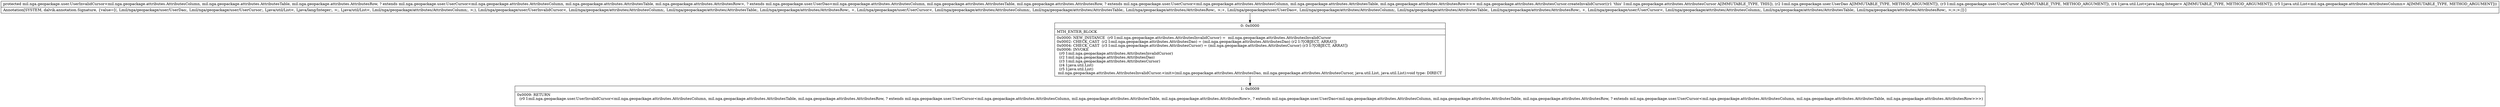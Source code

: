 digraph "CFG formil.nga.geopackage.attributes.AttributesCursor.createInvalidCursor(Lmil\/nga\/geopackage\/user\/UserDao;Lmil\/nga\/geopackage\/user\/UserCursor;Ljava\/util\/List;Ljava\/util\/List;)Lmil\/nga\/geopackage\/user\/UserInvalidCursor;" {
Node_0 [shape=record,label="{0\:\ 0x0000|MTH_ENTER_BLOCK\l|0x0000: NEW_INSTANCE  (r0 I:mil.nga.geopackage.attributes.AttributesInvalidCursor) =  mil.nga.geopackage.attributes.AttributesInvalidCursor \l0x0002: CHECK_CAST  (r2 I:mil.nga.geopackage.attributes.AttributesDao) = (mil.nga.geopackage.attributes.AttributesDao) (r2 I:?[OBJECT, ARRAY]) \l0x0004: CHECK_CAST  (r3 I:mil.nga.geopackage.attributes.AttributesCursor) = (mil.nga.geopackage.attributes.AttributesCursor) (r3 I:?[OBJECT, ARRAY]) \l0x0006: INVOKE  \l  (r0 I:mil.nga.geopackage.attributes.AttributesInvalidCursor)\l  (r2 I:mil.nga.geopackage.attributes.AttributesDao)\l  (r3 I:mil.nga.geopackage.attributes.AttributesCursor)\l  (r4 I:java.util.List)\l  (r5 I:java.util.List)\l mil.nga.geopackage.attributes.AttributesInvalidCursor.\<init\>(mil.nga.geopackage.attributes.AttributesDao, mil.nga.geopackage.attributes.AttributesCursor, java.util.List, java.util.List):void type: DIRECT \l}"];
Node_1 [shape=record,label="{1\:\ 0x0009|0x0009: RETURN  \l  (r0 I:mil.nga.geopackage.user.UserInvalidCursor\<mil.nga.geopackage.attributes.AttributesColumn, mil.nga.geopackage.attributes.AttributesTable, mil.nga.geopackage.attributes.AttributesRow, ? extends mil.nga.geopackage.user.UserCursor\<mil.nga.geopackage.attributes.AttributesColumn, mil.nga.geopackage.attributes.AttributesTable, mil.nga.geopackage.attributes.AttributesRow\>, ? extends mil.nga.geopackage.user.UserDao\<mil.nga.geopackage.attributes.AttributesColumn, mil.nga.geopackage.attributes.AttributesTable, mil.nga.geopackage.attributes.AttributesRow, ? extends mil.nga.geopackage.user.UserCursor\<mil.nga.geopackage.attributes.AttributesColumn, mil.nga.geopackage.attributes.AttributesTable, mil.nga.geopackage.attributes.AttributesRow\>\>\>)\l \l}"];
MethodNode[shape=record,label="{protected mil.nga.geopackage.user.UserInvalidCursor\<mil.nga.geopackage.attributes.AttributesColumn, mil.nga.geopackage.attributes.AttributesTable, mil.nga.geopackage.attributes.AttributesRow, ? extends mil.nga.geopackage.user.UserCursor\<mil.nga.geopackage.attributes.AttributesColumn, mil.nga.geopackage.attributes.AttributesTable, mil.nga.geopackage.attributes.AttributesRow\>, ? extends mil.nga.geopackage.user.UserDao\<mil.nga.geopackage.attributes.AttributesColumn, mil.nga.geopackage.attributes.AttributesTable, mil.nga.geopackage.attributes.AttributesRow, ? extends mil.nga.geopackage.user.UserCursor\<mil.nga.geopackage.attributes.AttributesColumn, mil.nga.geopackage.attributes.AttributesTable, mil.nga.geopackage.attributes.AttributesRow\>\>\> mil.nga.geopackage.attributes.AttributesCursor.createInvalidCursor((r1 'this' I:mil.nga.geopackage.attributes.AttributesCursor A[IMMUTABLE_TYPE, THIS]), (r2 I:mil.nga.geopackage.user.UserDao A[IMMUTABLE_TYPE, METHOD_ARGUMENT]), (r3 I:mil.nga.geopackage.user.UserCursor A[IMMUTABLE_TYPE, METHOD_ARGUMENT]), (r4 I:java.util.List\<java.lang.Integer\> A[IMMUTABLE_TYPE, METHOD_ARGUMENT]), (r5 I:java.util.List\<mil.nga.geopackage.attributes.AttributesColumn\> A[IMMUTABLE_TYPE, METHOD_ARGUMENT]))  | Annotation[SYSTEM, dalvik.annotation.Signature, \{value=[(, Lmil\/nga\/geopackage\/user\/UserDao;, Lmil\/nga\/geopackage\/user\/UserCursor;, Ljava\/util\/List\<, Ljava\/lang\/Integer;, \>;, Ljava\/util\/List\<, Lmil\/nga\/geopackage\/attributes\/AttributesColumn;, \>;), Lmil\/nga\/geopackage\/user\/UserInvalidCursor\<, Lmil\/nga\/geopackage\/attributes\/AttributesColumn;, Lmil\/nga\/geopackage\/attributes\/AttributesTable;, Lmil\/nga\/geopackage\/attributes\/AttributesRow;, +, Lmil\/nga\/geopackage\/user\/UserCursor\<, Lmil\/nga\/geopackage\/attributes\/AttributesColumn;, Lmil\/nga\/geopackage\/attributes\/AttributesTable;, Lmil\/nga\/geopackage\/attributes\/AttributesRow;, \>;+, Lmil\/nga\/geopackage\/user\/UserDao\<, Lmil\/nga\/geopackage\/attributes\/AttributesColumn;, Lmil\/nga\/geopackage\/attributes\/AttributesTable;, Lmil\/nga\/geopackage\/attributes\/AttributesRow;, +, Lmil\/nga\/geopackage\/user\/UserCursor\<, Lmil\/nga\/geopackage\/attributes\/AttributesColumn;, Lmil\/nga\/geopackage\/attributes\/AttributesTable;, Lmil\/nga\/geopackage\/attributes\/AttributesRow;, \>;\>;\>;]\}]\l}"];
MethodNode -> Node_0;
Node_0 -> Node_1;
}

